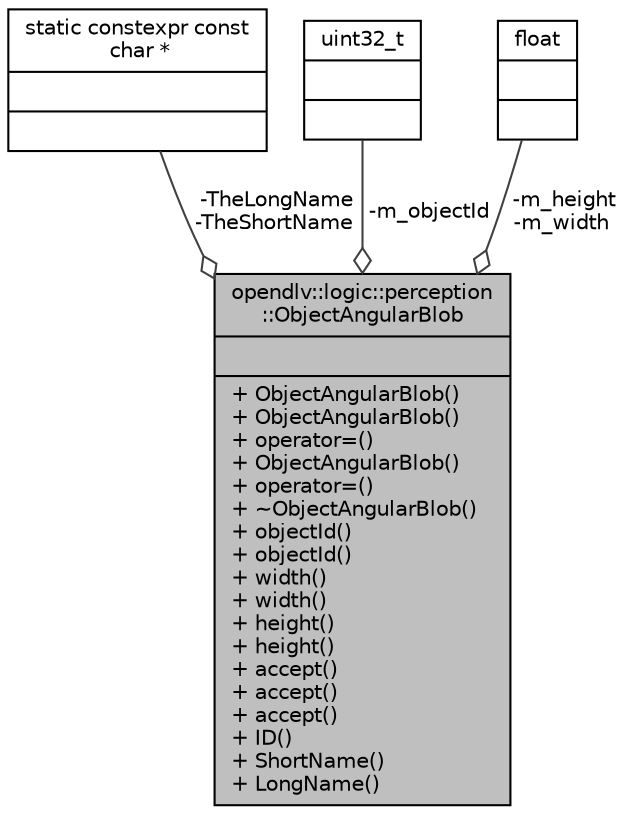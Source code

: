 digraph "opendlv::logic::perception::ObjectAngularBlob"
{
 // LATEX_PDF_SIZE
  edge [fontname="Helvetica",fontsize="10",labelfontname="Helvetica",labelfontsize="10"];
  node [fontname="Helvetica",fontsize="10",shape=record];
  Node1 [label="{opendlv::logic::perception\l::ObjectAngularBlob\n||+ ObjectAngularBlob()\l+ ObjectAngularBlob()\l+ operator=()\l+ ObjectAngularBlob()\l+ operator=()\l+ ~ObjectAngularBlob()\l+ objectId()\l+ objectId()\l+ width()\l+ width()\l+ height()\l+ height()\l+ accept()\l+ accept()\l+ accept()\l+ ID()\l+ ShortName()\l+ LongName()\l}",height=0.2,width=0.4,color="black", fillcolor="grey75", style="filled", fontcolor="black",tooltip=" "];
  Node2 -> Node1 [color="grey25",fontsize="10",style="solid",label=" -TheLongName\n-TheShortName" ,arrowhead="odiamond"];
  Node2 [label="{static constexpr const\l char *\n||}",height=0.2,width=0.4,color="black", fillcolor="white", style="filled",tooltip=" "];
  Node3 -> Node1 [color="grey25",fontsize="10",style="solid",label=" -m_objectId" ,arrowhead="odiamond"];
  Node3 [label="{uint32_t\n||}",height=0.2,width=0.4,color="black", fillcolor="white", style="filled",tooltip=" "];
  Node4 -> Node1 [color="grey25",fontsize="10",style="solid",label=" -m_height\n-m_width" ,arrowhead="odiamond"];
  Node4 [label="{float\n||}",height=0.2,width=0.4,color="black", fillcolor="white", style="filled",tooltip=" "];
}
